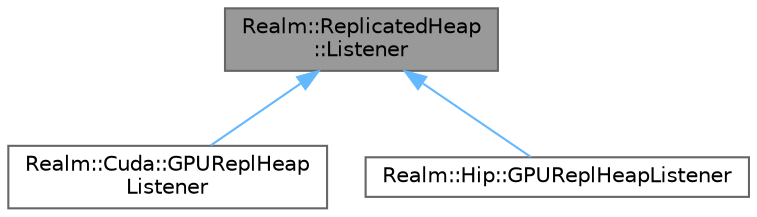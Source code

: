 digraph "Realm::ReplicatedHeap::Listener"
{
 // LATEX_PDF_SIZE
  bgcolor="transparent";
  edge [fontname=Helvetica,fontsize=10,labelfontname=Helvetica,labelfontsize=10];
  node [fontname=Helvetica,fontsize=10,shape=box,height=0.2,width=0.4];
  Node1 [id="Node000001",label="Realm::ReplicatedHeap\l::Listener",height=0.2,width=0.4,color="gray40", fillcolor="grey60", style="filled", fontcolor="black",tooltip=" "];
  Node1 -> Node2 [id="edge1_Node000001_Node000002",dir="back",color="steelblue1",style="solid",tooltip=" "];
  Node2 [id="Node000002",label="Realm::Cuda::GPUReplHeap\lListener",height=0.2,width=0.4,color="gray40", fillcolor="white", style="filled",URL="$classRealm_1_1Cuda_1_1GPUReplHeapListener.html",tooltip=" "];
  Node1 -> Node3 [id="edge2_Node000001_Node000003",dir="back",color="steelblue1",style="solid",tooltip=" "];
  Node3 [id="Node000003",label="Realm::Hip::GPUReplHeapListener",height=0.2,width=0.4,color="gray40", fillcolor="white", style="filled",URL="$classRealm_1_1Hip_1_1GPUReplHeapListener.html",tooltip=" "];
}
